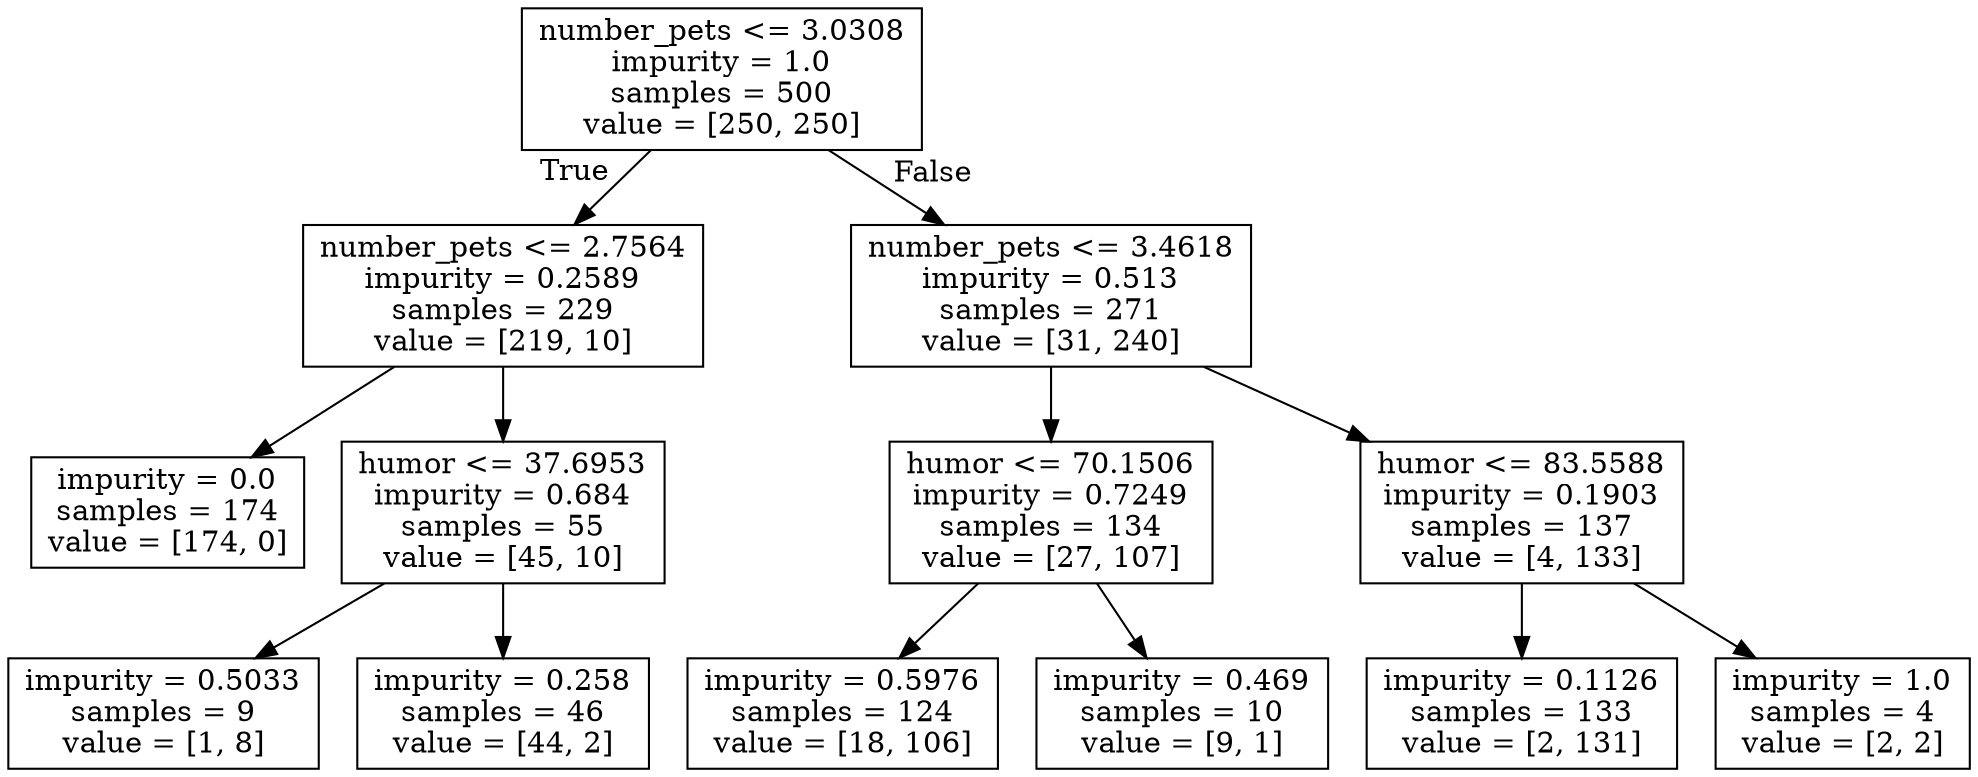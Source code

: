digraph Tree {
node [shape=box] ;
0 [label="number_pets <= 3.0308\nimpurity = 1.0\nsamples = 500\nvalue = [250, 250]"] ;
1 [label="number_pets <= 2.7564\nimpurity = 0.2589\nsamples = 229\nvalue = [219, 10]"] ;
0 -> 1 [labeldistance=2.5, labelangle=45, headlabel="True"] ;
2 [label="impurity = 0.0\nsamples = 174\nvalue = [174, 0]"] ;
1 -> 2 ;
3 [label="humor <= 37.6953\nimpurity = 0.684\nsamples = 55\nvalue = [45, 10]"] ;
1 -> 3 ;
4 [label="impurity = 0.5033\nsamples = 9\nvalue = [1, 8]"] ;
3 -> 4 ;
5 [label="impurity = 0.258\nsamples = 46\nvalue = [44, 2]"] ;
3 -> 5 ;
6 [label="number_pets <= 3.4618\nimpurity = 0.513\nsamples = 271\nvalue = [31, 240]"] ;
0 -> 6 [labeldistance=2.5, labelangle=-45, headlabel="False"] ;
7 [label="humor <= 70.1506\nimpurity = 0.7249\nsamples = 134\nvalue = [27, 107]"] ;
6 -> 7 ;
8 [label="impurity = 0.5976\nsamples = 124\nvalue = [18, 106]"] ;
7 -> 8 ;
9 [label="impurity = 0.469\nsamples = 10\nvalue = [9, 1]"] ;
7 -> 9 ;
10 [label="humor <= 83.5588\nimpurity = 0.1903\nsamples = 137\nvalue = [4, 133]"] ;
6 -> 10 ;
11 [label="impurity = 0.1126\nsamples = 133\nvalue = [2, 131]"] ;
10 -> 11 ;
12 [label="impurity = 1.0\nsamples = 4\nvalue = [2, 2]"] ;
10 -> 12 ;
}
